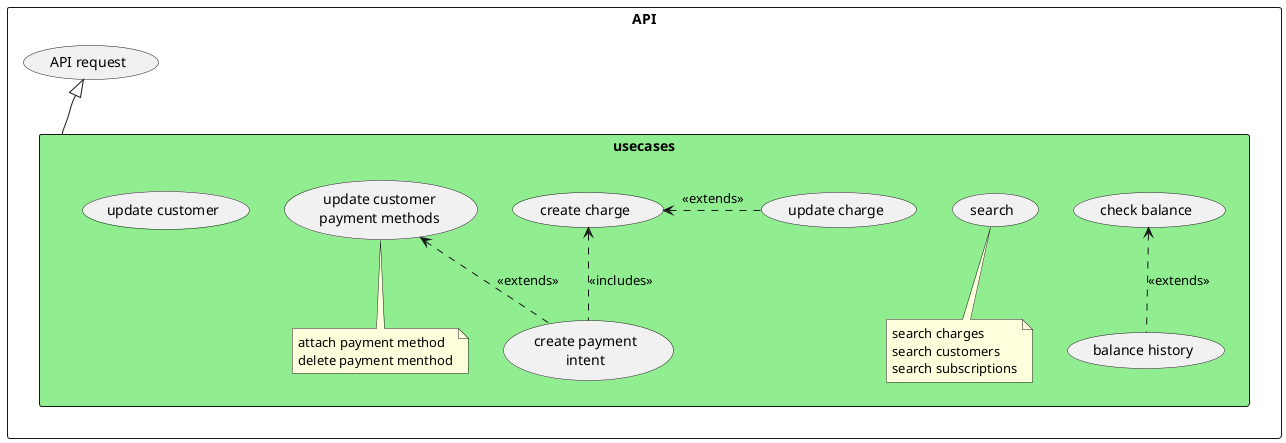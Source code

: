 @startuml
skinparam packageStyle rectangle
rectangle API {
  rectangle usecases #lightgreen {
    (check balance) <.. (balance history) : <<extends>>
    note "search charges\nsearch customers\nsearch subscriptions" as N1
    (search) <|-- N1

    note "attach payment method\ndelete payment menthod" as NPM
    (create charge) <.right. (update charge) : <<extends>>
    (create charge) <.. (create payment\nintent) : <<includes>>
    (update customer\npayment methods) <.. (create payment\nintent) : <<extends>>
    (update customer\npayment methods) <|-- NPM

    (update customer)
  }
  (API request) <|-- usecases
}
@enduml
